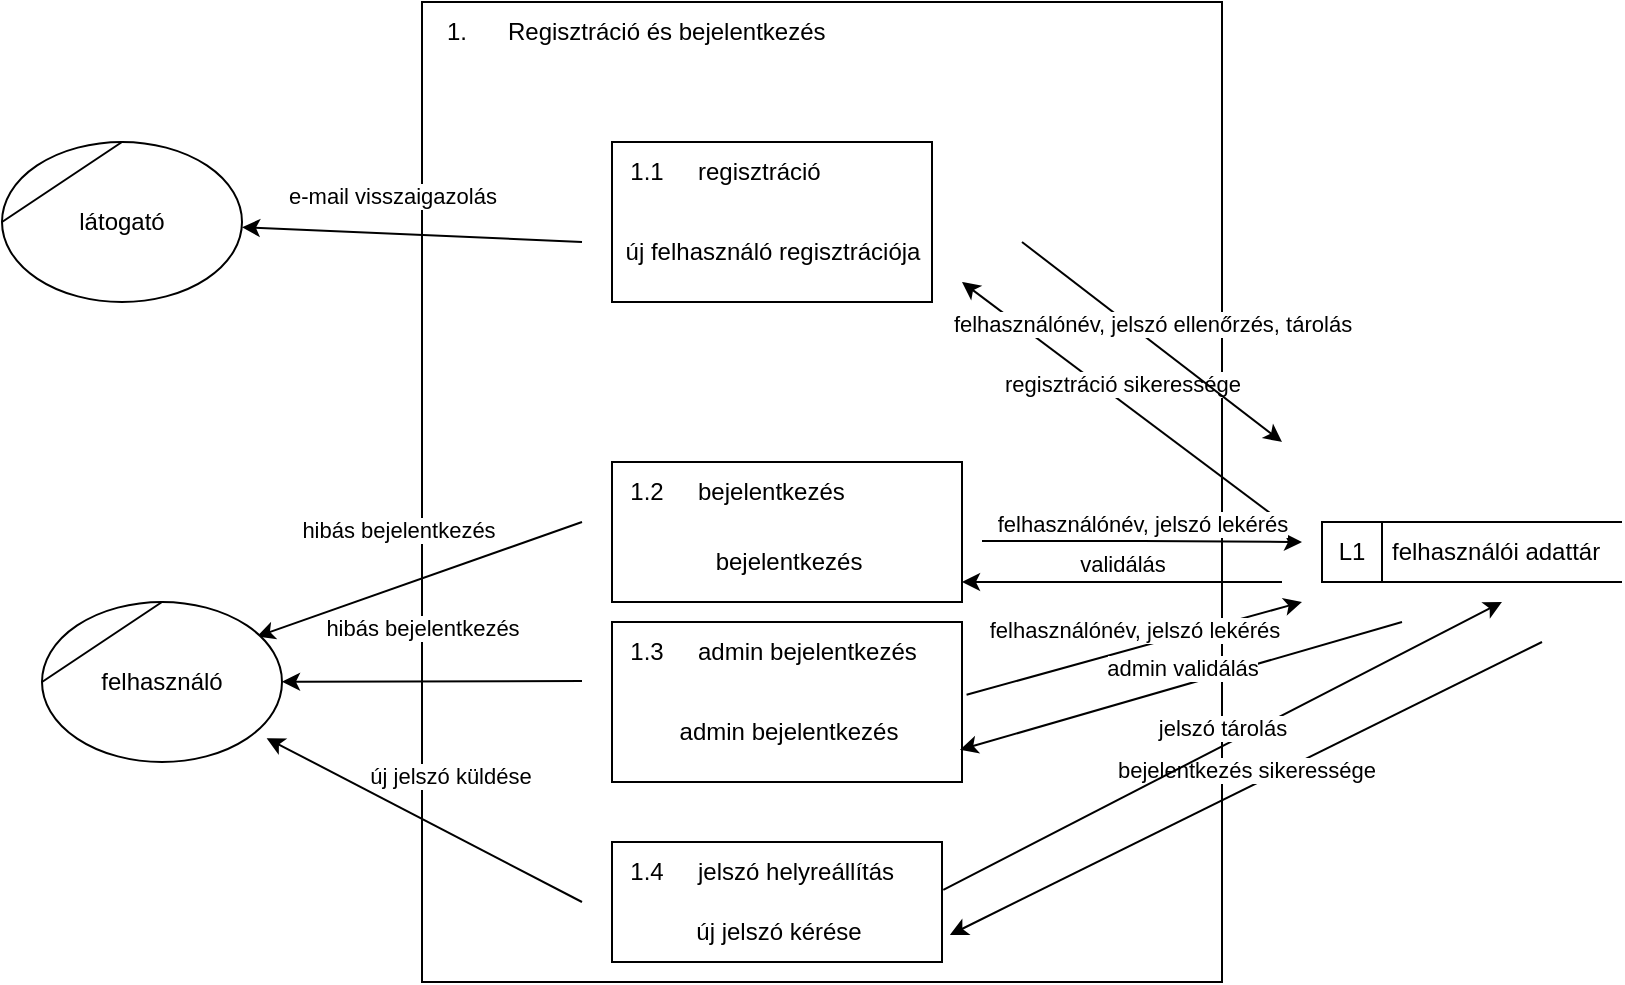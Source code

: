 <mxfile version="20.8.20" type="device"><diagram id="W53Hfdhd5WdrqI7rBeUj" name="Page-1"><mxGraphModel dx="1114" dy="550" grid="1" gridSize="10" guides="1" tooltips="1" connect="1" arrows="1" fold="1" page="1" pageScale="1" pageWidth="850" pageHeight="1100" math="0" shadow="0"><root><mxCell id="0"/><mxCell id="1" parent="0"/><mxCell id="_OSHTU-WRTwA6p4XFrME-1" value="" style="html=1;dashed=0;whitespace=wrap;shape=mxgraph.dfd.process;align=center;container=1;collapsible=0;spacingTop=30;" vertex="1" parent="1"><mxGeometry x="250" y="40" width="400" height="490" as="geometry"/></mxCell><mxCell id="_OSHTU-WRTwA6p4XFrME-2" value="1." style="text;html=1;strokeColor=none;fillColor=none;align=center;verticalAlign=middle;whiteSpace=wrap;rounded=0;movable=0;resizable=0;rotatable=0;cloneable=0;deletable=0;connectable=0;allowArrows=0;pointerEvents=1;" vertex="1" parent="_OSHTU-WRTwA6p4XFrME-1"><mxGeometry width="35" height="30" as="geometry"/></mxCell><mxCell id="_OSHTU-WRTwA6p4XFrME-3" value="Regisztráció és bejelentkezés" style="text;html=1;strokeColor=none;fillColor=none;align=left;verticalAlign=middle;whiteSpace=wrap;rounded=0;movable=0;resizable=0;connectable=0;allowArrows=0;rotatable=0;cloneable=0;deletable=0;spacingLeft=6;autosize=1;resizeWidth=0;" vertex="1" parent="_OSHTU-WRTwA6p4XFrME-1"><mxGeometry x="35" width="190" height="30" as="geometry"/></mxCell><mxCell id="_OSHTU-WRTwA6p4XFrME-7" value="bejelentkezés" style="html=1;dashed=0;whitespace=wrap;shape=mxgraph.dfd.process;align=center;container=1;collapsible=0;spacingTop=30;" vertex="1" parent="_OSHTU-WRTwA6p4XFrME-1"><mxGeometry x="95" y="230" width="175" height="70" as="geometry"/></mxCell><mxCell id="_OSHTU-WRTwA6p4XFrME-8" value="1.2" style="text;html=1;strokeColor=none;fillColor=none;align=center;verticalAlign=middle;whiteSpace=wrap;rounded=0;movable=0;resizable=0;rotatable=0;cloneable=0;deletable=0;connectable=0;allowArrows=0;pointerEvents=1;" vertex="1" parent="_OSHTU-WRTwA6p4XFrME-7"><mxGeometry width="35" height="30" as="geometry"/></mxCell><mxCell id="_OSHTU-WRTwA6p4XFrME-9" value="bejelentkezés" style="text;html=1;strokeColor=none;fillColor=none;align=left;verticalAlign=middle;whiteSpace=wrap;rounded=0;movable=0;resizable=0;connectable=0;allowArrows=0;rotatable=0;cloneable=0;deletable=0;spacingLeft=6;autosize=1;resizeWidth=0;" vertex="1" parent="_OSHTU-WRTwA6p4XFrME-7"><mxGeometry x="35" width="100" height="30" as="geometry"/></mxCell><mxCell id="_OSHTU-WRTwA6p4XFrME-13" value="regisztráció sikeressége" style="endArrow=classic;html=1;rounded=0;verticalAlign=bottom;" edge="1" parent="_OSHTU-WRTwA6p4XFrME-1"><mxGeometry width="50" height="50" relative="1" as="geometry"><mxPoint x="430" y="260" as="sourcePoint"/><mxPoint x="270" y="140" as="targetPoint"/></mxGeometry></mxCell><mxCell id="_OSHTU-WRTwA6p4XFrME-21" value="új jelszó kérése" style="html=1;dashed=0;whitespace=wrap;shape=mxgraph.dfd.process;align=center;container=1;collapsible=0;spacingTop=30;" vertex="1" parent="_OSHTU-WRTwA6p4XFrME-1"><mxGeometry x="95" y="420" width="165" height="60" as="geometry"/></mxCell><mxCell id="_OSHTU-WRTwA6p4XFrME-22" value="1.4" style="text;html=1;strokeColor=none;fillColor=none;align=center;verticalAlign=middle;whiteSpace=wrap;rounded=0;movable=0;resizable=0;rotatable=0;cloneable=0;deletable=0;connectable=0;allowArrows=0;pointerEvents=1;" vertex="1" parent="_OSHTU-WRTwA6p4XFrME-21"><mxGeometry width="35" height="30" as="geometry"/></mxCell><mxCell id="_OSHTU-WRTwA6p4XFrME-23" value="jelszó helyreállítás" style="text;html=1;strokeColor=none;fillColor=none;align=left;verticalAlign=middle;whiteSpace=wrap;rounded=0;movable=0;resizable=0;connectable=0;allowArrows=0;rotatable=0;cloneable=0;deletable=0;spacingLeft=6;autosize=1;resizeWidth=0;" vertex="1" parent="_OSHTU-WRTwA6p4XFrME-21"><mxGeometry x="35" width="130" height="30" as="geometry"/></mxCell><mxCell id="_OSHTU-WRTwA6p4XFrME-4" value="új felhasználó regisztrációja" style="html=1;dashed=0;whitespace=wrap;shape=mxgraph.dfd.process;align=center;container=1;collapsible=0;spacingTop=30;" vertex="1" parent="_OSHTU-WRTwA6p4XFrME-1"><mxGeometry x="95" y="70" width="160" height="80" as="geometry"/></mxCell><mxCell id="_OSHTU-WRTwA6p4XFrME-5" value="1.1" style="text;html=1;strokeColor=none;fillColor=none;align=center;verticalAlign=middle;whiteSpace=wrap;rounded=0;movable=0;resizable=0;rotatable=0;cloneable=0;deletable=0;connectable=0;allowArrows=0;pointerEvents=1;" vertex="1" parent="_OSHTU-WRTwA6p4XFrME-4"><mxGeometry width="35" height="30" as="geometry"/></mxCell><mxCell id="_OSHTU-WRTwA6p4XFrME-6" value="regisztráció" style="text;html=1;strokeColor=none;fillColor=none;align=left;verticalAlign=middle;whiteSpace=wrap;rounded=0;movable=0;resizable=0;connectable=0;allowArrows=0;rotatable=0;cloneable=0;deletable=0;spacingLeft=6;autosize=1;resizeWidth=0;" vertex="1" parent="_OSHTU-WRTwA6p4XFrME-4"><mxGeometry x="35" width="90" height="30" as="geometry"/></mxCell><mxCell id="_OSHTU-WRTwA6p4XFrME-28" value="hibás bejelentkezés" style="endArrow=classic;html=1;rounded=0;verticalAlign=bottom;entryX=0.895;entryY=0.216;entryDx=0;entryDy=0;entryPerimeter=0;" edge="1" parent="_OSHTU-WRTwA6p4XFrME-1" target="_OSHTU-WRTwA6p4XFrME-17"><mxGeometry x="0.059" y="-17" width="50" height="50" relative="1" as="geometry"><mxPoint x="80" y="260" as="sourcePoint"/><mxPoint x="-60" y="310" as="targetPoint"/><mxPoint y="-1" as="offset"/></mxGeometry></mxCell><mxCell id="_OSHTU-WRTwA6p4XFrME-12" value="felhasználónév, jelszó ellenőrzés, tárolás" style="endArrow=classic;html=1;rounded=0;verticalAlign=bottom;" edge="1" parent="_OSHTU-WRTwA6p4XFrME-1"><mxGeometry width="50" height="50" relative="1" as="geometry"><mxPoint x="300" y="120" as="sourcePoint"/><mxPoint x="430" y="220" as="targetPoint"/></mxGeometry></mxCell><mxCell id="_OSHTU-WRTwA6p4XFrME-32" value="admin bejelentkezés" style="html=1;dashed=0;whitespace=wrap;shape=mxgraph.dfd.process;align=center;container=1;collapsible=0;spacingTop=30;" vertex="1" parent="_OSHTU-WRTwA6p4XFrME-1"><mxGeometry x="95" y="310" width="175" height="80" as="geometry"/></mxCell><mxCell id="_OSHTU-WRTwA6p4XFrME-33" value="1.3" style="text;html=1;strokeColor=none;fillColor=none;align=center;verticalAlign=middle;whiteSpace=wrap;rounded=0;movable=0;resizable=0;rotatable=0;cloneable=0;deletable=0;connectable=0;allowArrows=0;pointerEvents=1;" vertex="1" parent="_OSHTU-WRTwA6p4XFrME-32"><mxGeometry width="35" height="30" as="geometry"/></mxCell><mxCell id="_OSHTU-WRTwA6p4XFrME-34" value="admin bejelentkezés" style="text;html=1;strokeColor=none;fillColor=none;align=left;verticalAlign=middle;whiteSpace=wrap;rounded=0;movable=0;resizable=0;connectable=0;allowArrows=0;rotatable=0;cloneable=0;deletable=0;spacingLeft=6;autosize=1;resizeWidth=0;" vertex="1" parent="_OSHTU-WRTwA6p4XFrME-32"><mxGeometry x="35" width="140" height="30" as="geometry"/></mxCell><mxCell id="_OSHTU-WRTwA6p4XFrME-37" value="felhasználónév, jelszó lekérés" style="endArrow=classic;html=1;rounded=0;verticalAlign=bottom;exitX=1.013;exitY=0.455;exitDx=0;exitDy=0;exitPerimeter=0;" edge="1" parent="_OSHTU-WRTwA6p4XFrME-1" source="_OSHTU-WRTwA6p4XFrME-32"><mxGeometry width="50" height="50" relative="1" as="geometry"><mxPoint x="270" y="370" as="sourcePoint"/><mxPoint x="440" y="300" as="targetPoint"/><Array as="points"/></mxGeometry></mxCell><mxCell id="_OSHTU-WRTwA6p4XFrME-10" value="felhasználói adattár" style="html=1;dashed=0;whitespace=wrap;shape=mxgraph.dfd.dataStoreID;align=left;spacingLeft=33;container=1;collapsible=0;autosize=0;" vertex="1" parent="1"><mxGeometry x="700" y="300" width="150" height="30" as="geometry"/></mxCell><mxCell id="_OSHTU-WRTwA6p4XFrME-11" value="L1" style="text;html=1;strokeColor=none;fillColor=none;align=center;verticalAlign=middle;whiteSpace=wrap;rounded=0;movable=0;resizable=0;rotatable=0;cloneable=0;deletable=0;allowArrows=0;connectable=0;" vertex="1" parent="_OSHTU-WRTwA6p4XFrME-10"><mxGeometry width="30" height="30" as="geometry"/></mxCell><mxCell id="_OSHTU-WRTwA6p4XFrME-17" value="felhasználó" style="shape=stencil(tZRtjoMgEIZPw98GJR6gYXfvQe10nZQCAbYft99RNKlW7GajiTGZeeXhnZGBCRka5YCVvGHig5VlwTm9Kb5NYhUc1DElr8qjOmhISojenuGGx9gz0DTgMbaq+GR8T9+0j5C1NYYgaE0YKU86wRQaWsvvCdZv/xhFjvgXiOB7kynLyq+/Y3fVNuBiI79j7OB+db/rgceOi61+3Grg4v9YISmTO9xCHlR9/vb2xxxnzYDW6AK8OfLTeZzO66ynzM5CnqyHBUsn1DqN9UITnWoH/kUY5Iu9PtVUzRY1jx4IGk22K9UioSs+44+uvFxl3bKX1nTZdE12iV8=);whiteSpace=wrap;html=1;" vertex="1" parent="1"><mxGeometry x="60" y="340" width="120" height="80" as="geometry"/></mxCell><mxCell id="_OSHTU-WRTwA6p4XFrME-25" value="látogató" style="shape=stencil(tZRtjoMgEIZPw98GJR6gYXfvQe10nZQCAbYft99RNKlW7GajiTGZeeXhnZGBCRka5YCVvGHig5VlwTm9Kb5NYhUc1DElr8qjOmhISojenuGGx9gz0DTgMbaq+GR8T9+0j5C1NYYgaE0YKU86wRQaWsvvCdZv/xhFjvgXiOB7kynLyq+/Y3fVNuBiI79j7OB+db/rgceOi61+3Grg4v9YISmTO9xCHlR9/vb2xxxnzYDW6AK8OfLTeZzO66ynzM5CnqyHBUsn1DqN9UITnWoH/kUY5Iu9PtVUzRY1jx4IGk22K9UioSs+44+uvFxl3bKX1nTZdE12iV8=);whiteSpace=wrap;html=1;" vertex="1" parent="1"><mxGeometry x="40" y="110" width="120" height="80" as="geometry"/></mxCell><mxCell id="_OSHTU-WRTwA6p4XFrME-27" value="új jelszó küldése" style="endArrow=classic;html=1;rounded=0;verticalAlign=bottom;entryX=0.936;entryY=0.851;entryDx=0;entryDy=0;entryPerimeter=0;" edge="1" parent="1" target="_OSHTU-WRTwA6p4XFrME-17"><mxGeometry x="-0.06" y="-17" width="50" height="50" relative="1" as="geometry"><mxPoint x="330" y="490" as="sourcePoint"/><mxPoint x="170" y="440" as="targetPoint"/><mxPoint as="offset"/></mxGeometry></mxCell><mxCell id="_OSHTU-WRTwA6p4XFrME-35" value="hibás bejelentkezés" style="endArrow=classic;html=1;rounded=0;verticalAlign=bottom;" edge="1" parent="1" target="_OSHTU-WRTwA6p4XFrME-17"><mxGeometry x="0.059" y="-17" width="50" height="50" relative="1" as="geometry"><mxPoint x="330" y="379.5" as="sourcePoint"/><mxPoint x="200" y="379.5" as="targetPoint"/><mxPoint y="-1" as="offset"/></mxGeometry></mxCell><mxCell id="_OSHTU-WRTwA6p4XFrME-14" value="felhasználónév, jelszó lekérés" style="endArrow=classic;html=1;rounded=0;verticalAlign=bottom;" edge="1" parent="1"><mxGeometry width="50" height="50" relative="1" as="geometry"><mxPoint x="530" y="309.5" as="sourcePoint"/><mxPoint x="690" y="310" as="targetPoint"/><Array as="points"><mxPoint x="610" y="309.5"/></Array></mxGeometry></mxCell><mxCell id="_OSHTU-WRTwA6p4XFrME-31" value="validálás" style="endArrow=classic;html=1;rounded=0;verticalAlign=bottom;" edge="1" parent="1"><mxGeometry width="50" height="50" relative="1" as="geometry"><mxPoint x="680" y="330" as="sourcePoint"/><mxPoint x="520" y="330" as="targetPoint"/></mxGeometry></mxCell><mxCell id="_OSHTU-WRTwA6p4XFrME-15" value="bejelentkezés sikeressége" style="endArrow=classic;html=1;rounded=0;verticalAlign=bottom;entryX=1.024;entryY=0.774;entryDx=0;entryDy=0;entryPerimeter=0;" edge="1" parent="1" target="_OSHTU-WRTwA6p4XFrME-21"><mxGeometry width="50" height="50" relative="1" as="geometry"><mxPoint x="810" y="360" as="sourcePoint"/><mxPoint x="530" y="530" as="targetPoint"/></mxGeometry></mxCell><mxCell id="_OSHTU-WRTwA6p4XFrME-20" value="e-mail visszaigazolás" style="endArrow=classic;html=1;rounded=0;verticalAlign=bottom;" edge="1" parent="1" target="_OSHTU-WRTwA6p4XFrME-25"><mxGeometry x="0.125" y="-10" width="50" height="50" relative="1" as="geometry"><mxPoint x="330" y="160" as="sourcePoint"/><mxPoint x="170" y="160" as="targetPoint"/><mxPoint as="offset"/></mxGeometry></mxCell><mxCell id="_OSHTU-WRTwA6p4XFrME-38" value="jelszó tárolás" style="endArrow=classic;html=1;rounded=0;verticalAlign=bottom;exitX=1.004;exitY=0.399;exitDx=0;exitDy=0;exitPerimeter=0;" edge="1" parent="1" source="_OSHTU-WRTwA6p4XFrME-21"><mxGeometry width="50" height="50" relative="1" as="geometry"><mxPoint x="770" y="360" as="sourcePoint"/><mxPoint x="790" y="340" as="targetPoint"/></mxGeometry></mxCell><mxCell id="_OSHTU-WRTwA6p4XFrME-39" value="admin validálás" style="endArrow=classic;html=1;rounded=0;verticalAlign=bottom;entryX=0.994;entryY=0.799;entryDx=0;entryDy=0;entryPerimeter=0;" edge="1" parent="1" target="_OSHTU-WRTwA6p4XFrME-32"><mxGeometry width="50" height="50" relative="1" as="geometry"><mxPoint x="740" y="350" as="sourcePoint"/><mxPoint x="530" y="429" as="targetPoint"/></mxGeometry></mxCell></root></mxGraphModel></diagram></mxfile>